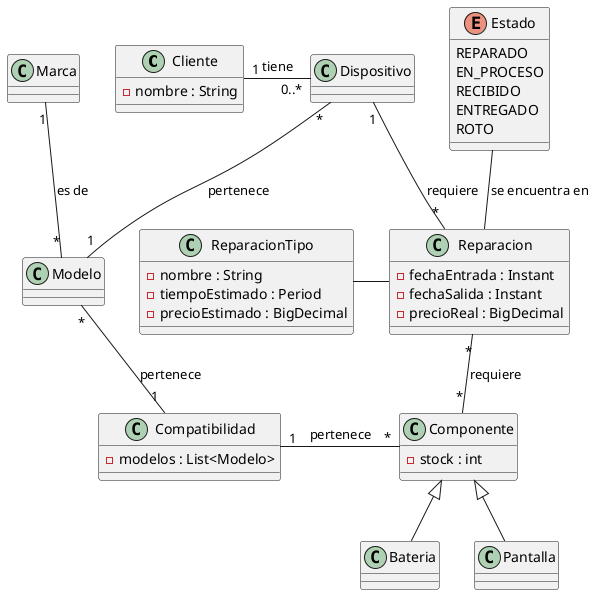 @startuml
' a quién pertenece un dispositivo
' tiempo estimado de reparación
' dispositivos por reparar
' qué necesito para reparar un dispositivo

class Cliente {
    -nombre : String
}
class Dispositivo {
}

class ReparacionTipo {
    -nombre : String
    -tiempoEstimado : Period
    -precioEstimado : BigDecimal
}

class Reparacion {
    -fechaEntrada : Instant
    -fechaSalida : Instant
    -precioReal : BigDecimal

}

class Componente {
    -stock : int
}

class Compatibilidad {
    -modelos : List<Modelo>
}

enum Estado {
    REPARADO
    EN_PROCESO
    RECIBIDO
    ENTREGADO
    ROTO
}
Cliente "1" -r- "0..*" Dispositivo : tiene
Dispositivo "1" -- "*" Reparacion : requiere
Reparacion "*" -- "*" Componente : requiere
Reparacion -u- Estado : se encuentra en
Reparacion -l- ReparacionTipo
Dispositivo "*" -- "1" Modelo : pertenece
Compatibilidad "1" -u- "*" Modelo : pertenece
Modelo "*" -u- "1" Marca : es de
Componente "*" -l- "1" Compatibilidad : pertenece
Bateria -u-|> Componente
Pantalla -u-|> Componente
@enduml
